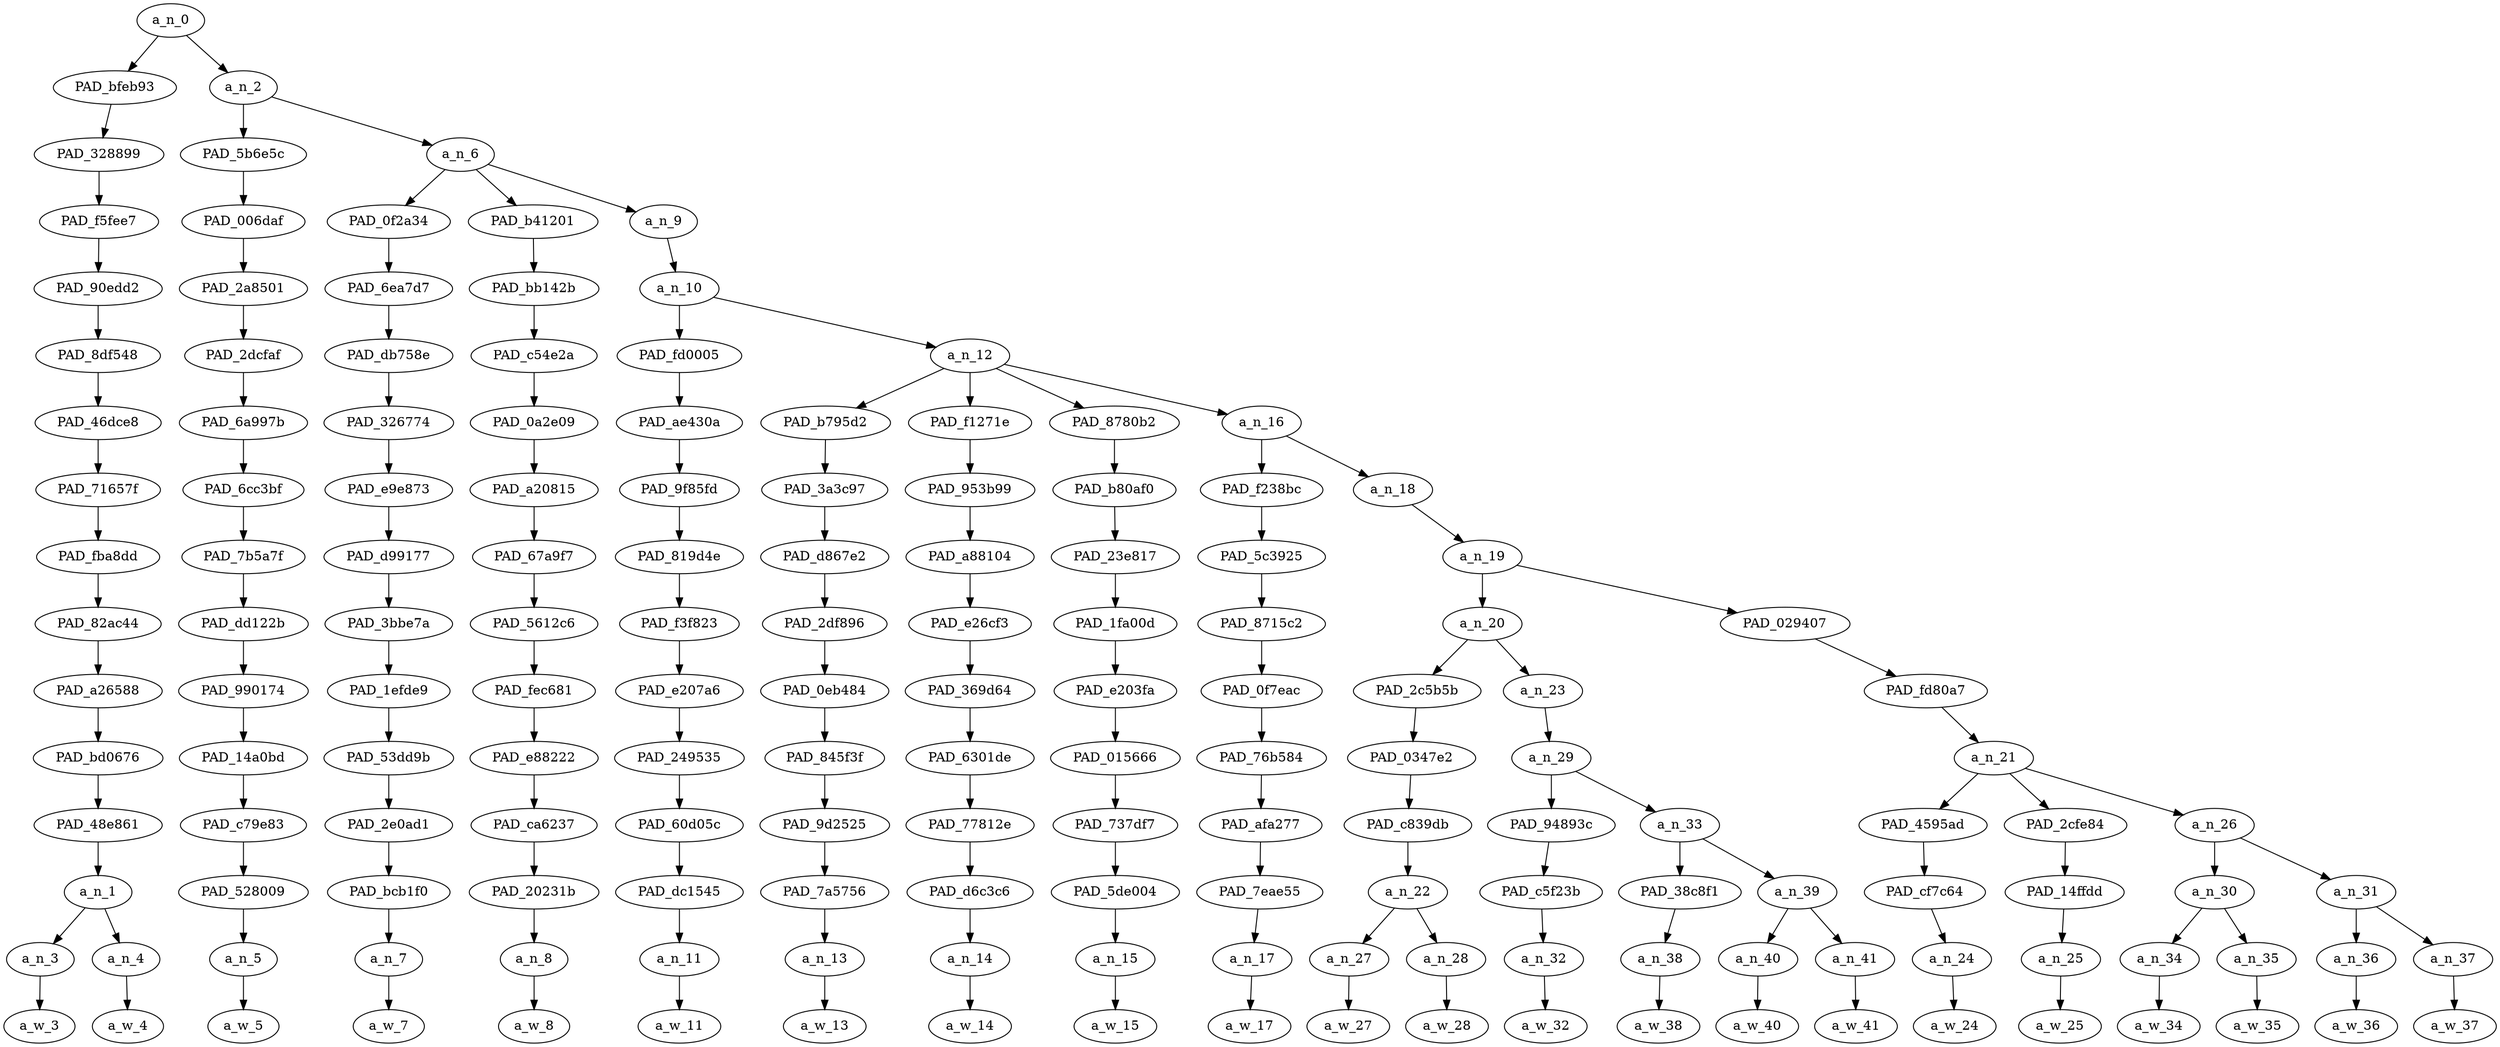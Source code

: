 strict digraph "" {
	a_n_0	[div_dir=-1,
		index=0,
		level=15,
		pos="1.88330078125,15!",
		text_span="[0, 1, 2, 3, 4, 5, 6, 7, 8, 9, 10, 11, 12, 13, 14, 15, 16, 17, 18, 19, 20, 21]",
		value=1.00000002];
	PAD_bfeb93	[div_dir=1,
		index=0,
		level=14,
		pos="0.5,14!",
		text_span="[0, 1]",
		value=0.20965598];
	a_n_0 -> PAD_bfeb93;
	a_n_2	[div_dir=-1,
		index=1,
		level=14,
		pos="3.2666015625,14!",
		text_span="[2, 3, 4, 5, 6, 7, 8, 9, 10, 11, 12, 13, 14, 15, 16, 17, 18, 19, 20, 21]",
		value=0.78998667];
	a_n_0 -> a_n_2;
	PAD_328899	[div_dir=1,
		index=0,
		level=13,
		pos="0.5,13!",
		text_span="[0, 1]",
		value=0.20965598];
	PAD_bfeb93 -> PAD_328899;
	PAD_f5fee7	[div_dir=1,
		index=0,
		level=12,
		pos="0.5,12!",
		text_span="[0, 1]",
		value=0.20965598];
	PAD_328899 -> PAD_f5fee7;
	PAD_90edd2	[div_dir=1,
		index=0,
		level=11,
		pos="0.5,11!",
		text_span="[0, 1]",
		value=0.20965598];
	PAD_f5fee7 -> PAD_90edd2;
	PAD_8df548	[div_dir=1,
		index=0,
		level=10,
		pos="0.5,10!",
		text_span="[0, 1]",
		value=0.20965598];
	PAD_90edd2 -> PAD_8df548;
	PAD_46dce8	[div_dir=1,
		index=0,
		level=9,
		pos="0.5,9!",
		text_span="[0, 1]",
		value=0.20965598];
	PAD_8df548 -> PAD_46dce8;
	PAD_71657f	[div_dir=1,
		index=0,
		level=8,
		pos="0.5,8!",
		text_span="[0, 1]",
		value=0.20965598];
	PAD_46dce8 -> PAD_71657f;
	PAD_fba8dd	[div_dir=1,
		index=0,
		level=7,
		pos="0.5,7!",
		text_span="[0, 1]",
		value=0.20965598];
	PAD_71657f -> PAD_fba8dd;
	PAD_82ac44	[div_dir=1,
		index=0,
		level=6,
		pos="0.5,6!",
		text_span="[0, 1]",
		value=0.20965598];
	PAD_fba8dd -> PAD_82ac44;
	PAD_a26588	[div_dir=1,
		index=0,
		level=5,
		pos="0.5,5!",
		text_span="[0, 1]",
		value=0.20965598];
	PAD_82ac44 -> PAD_a26588;
	PAD_bd0676	[div_dir=1,
		index=0,
		level=4,
		pos="0.5,4!",
		text_span="[0, 1]",
		value=0.20965598];
	PAD_a26588 -> PAD_bd0676;
	PAD_48e861	[div_dir=1,
		index=0,
		level=3,
		pos="0.5,3!",
		text_span="[0, 1]",
		value=0.20965598];
	PAD_bd0676 -> PAD_48e861;
	a_n_1	[div_dir=1,
		index=0,
		level=2,
		pos="0.5,2!",
		text_span="[0, 1]",
		value=0.20965598];
	PAD_48e861 -> a_n_1;
	a_n_3	[div_dir=1,
		index=0,
		level=1,
		pos="0.0,1!",
		text_span="[0]",
		value=0.05424904];
	a_n_1 -> a_n_3;
	a_n_4	[div_dir=-1,
		index=1,
		level=1,
		pos="1.0,1!",
		text_span="[1]",
		value=0.15536454];
	a_n_1 -> a_n_4;
	a_w_3	[div_dir=0,
		index=0,
		level=0,
		pos="0,0!",
		text_span="[0]",
		value="<user>"];
	a_n_3 -> a_w_3;
	a_w_4	[div_dir=0,
		index=1,
		level=0,
		pos="1,0!",
		text_span="[1]",
		value=nazis];
	a_n_4 -> a_w_4;
	PAD_5b6e5c	[div_dir=1,
		index=1,
		level=13,
		pos="2.0,13!",
		text_span="[2]",
		value=0.04295462];
	a_n_2 -> PAD_5b6e5c;
	a_n_6	[div_dir=-1,
		index=2,
		level=13,
		pos="4.533203125,13!",
		text_span="[3, 4, 5, 6, 7, 8, 9, 10, 11, 12, 13, 14, 15, 16, 17, 18, 19, 20, 21]",
		value=0.74665625];
	a_n_2 -> a_n_6;
	PAD_006daf	[div_dir=1,
		index=1,
		level=12,
		pos="2.0,12!",
		text_span="[2]",
		value=0.04295462];
	PAD_5b6e5c -> PAD_006daf;
	PAD_2a8501	[div_dir=1,
		index=1,
		level=11,
		pos="2.0,11!",
		text_span="[2]",
		value=0.04295462];
	PAD_006daf -> PAD_2a8501;
	PAD_2dcfaf	[div_dir=1,
		index=1,
		level=10,
		pos="2.0,10!",
		text_span="[2]",
		value=0.04295462];
	PAD_2a8501 -> PAD_2dcfaf;
	PAD_6a997b	[div_dir=1,
		index=1,
		level=9,
		pos="2.0,9!",
		text_span="[2]",
		value=0.04295462];
	PAD_2dcfaf -> PAD_6a997b;
	PAD_6cc3bf	[div_dir=1,
		index=1,
		level=8,
		pos="2.0,8!",
		text_span="[2]",
		value=0.04295462];
	PAD_6a997b -> PAD_6cc3bf;
	PAD_7b5a7f	[div_dir=1,
		index=1,
		level=7,
		pos="2.0,7!",
		text_span="[2]",
		value=0.04295462];
	PAD_6cc3bf -> PAD_7b5a7f;
	PAD_dd122b	[div_dir=1,
		index=1,
		level=6,
		pos="2.0,6!",
		text_span="[2]",
		value=0.04295462];
	PAD_7b5a7f -> PAD_dd122b;
	PAD_990174	[div_dir=1,
		index=1,
		level=5,
		pos="2.0,5!",
		text_span="[2]",
		value=0.04295462];
	PAD_dd122b -> PAD_990174;
	PAD_14a0bd	[div_dir=1,
		index=1,
		level=4,
		pos="2.0,4!",
		text_span="[2]",
		value=0.04295462];
	PAD_990174 -> PAD_14a0bd;
	PAD_c79e83	[div_dir=1,
		index=1,
		level=3,
		pos="2.0,3!",
		text_span="[2]",
		value=0.04295462];
	PAD_14a0bd -> PAD_c79e83;
	PAD_528009	[div_dir=1,
		index=1,
		level=2,
		pos="2.0,2!",
		text_span="[2]",
		value=0.04295462];
	PAD_c79e83 -> PAD_528009;
	a_n_5	[div_dir=1,
		index=2,
		level=1,
		pos="2.0,1!",
		text_span="[2]",
		value=0.04295462];
	PAD_528009 -> a_n_5;
	a_w_5	[div_dir=0,
		index=2,
		level=0,
		pos="2,0!",
		text_span="[2]",
		value=are];
	a_n_5 -> a_w_5;
	PAD_0f2a34	[div_dir=-1,
		index=2,
		level=12,
		pos="3.0,12!",
		text_span="[3]",
		value=0.03067404];
	a_n_6 -> PAD_0f2a34;
	PAD_b41201	[div_dir=-1,
		index=3,
		level=12,
		pos="4.0,12!",
		text_span="[4]",
		value=0.06511482];
	a_n_6 -> PAD_b41201;
	a_n_9	[div_dir=-1,
		index=4,
		level=12,
		pos="6.599609375,12!",
		text_span="[5, 6, 7, 8, 9, 10, 11, 12, 13, 14, 15, 16, 17, 18, 19, 20, 21]",
		value=0.65045672];
	a_n_6 -> a_n_9;
	PAD_6ea7d7	[div_dir=-1,
		index=2,
		level=11,
		pos="3.0,11!",
		text_span="[3]",
		value=0.03067404];
	PAD_0f2a34 -> PAD_6ea7d7;
	PAD_db758e	[div_dir=-1,
		index=2,
		level=10,
		pos="3.0,10!",
		text_span="[3]",
		value=0.03067404];
	PAD_6ea7d7 -> PAD_db758e;
	PAD_326774	[div_dir=-1,
		index=2,
		level=9,
		pos="3.0,9!",
		text_span="[3]",
		value=0.03067404];
	PAD_db758e -> PAD_326774;
	PAD_e9e873	[div_dir=-1,
		index=2,
		level=8,
		pos="3.0,8!",
		text_span="[3]",
		value=0.03067404];
	PAD_326774 -> PAD_e9e873;
	PAD_d99177	[div_dir=-1,
		index=2,
		level=7,
		pos="3.0,7!",
		text_span="[3]",
		value=0.03067404];
	PAD_e9e873 -> PAD_d99177;
	PAD_3bbe7a	[div_dir=-1,
		index=2,
		level=6,
		pos="3.0,6!",
		text_span="[3]",
		value=0.03067404];
	PAD_d99177 -> PAD_3bbe7a;
	PAD_1efde9	[div_dir=-1,
		index=2,
		level=5,
		pos="3.0,5!",
		text_span="[3]",
		value=0.03067404];
	PAD_3bbe7a -> PAD_1efde9;
	PAD_53dd9b	[div_dir=-1,
		index=2,
		level=4,
		pos="3.0,4!",
		text_span="[3]",
		value=0.03067404];
	PAD_1efde9 -> PAD_53dd9b;
	PAD_2e0ad1	[div_dir=-1,
		index=2,
		level=3,
		pos="3.0,3!",
		text_span="[3]",
		value=0.03067404];
	PAD_53dd9b -> PAD_2e0ad1;
	PAD_bcb1f0	[div_dir=-1,
		index=2,
		level=2,
		pos="3.0,2!",
		text_span="[3]",
		value=0.03067404];
	PAD_2e0ad1 -> PAD_bcb1f0;
	a_n_7	[div_dir=-1,
		index=3,
		level=1,
		pos="3.0,1!",
		text_span="[3]",
		value=0.03067404];
	PAD_bcb1f0 -> a_n_7;
	a_w_7	[div_dir=0,
		index=3,
		level=0,
		pos="3,0!",
		text_span="[3]",
		value=so];
	a_n_7 -> a_w_7;
	PAD_bb142b	[div_dir=-1,
		index=3,
		level=11,
		pos="4.0,11!",
		text_span="[4]",
		value=0.06511482];
	PAD_b41201 -> PAD_bb142b;
	PAD_c54e2a	[div_dir=-1,
		index=3,
		level=10,
		pos="4.0,10!",
		text_span="[4]",
		value=0.06511482];
	PAD_bb142b -> PAD_c54e2a;
	PAD_0a2e09	[div_dir=-1,
		index=3,
		level=9,
		pos="4.0,9!",
		text_span="[4]",
		value=0.06511482];
	PAD_c54e2a -> PAD_0a2e09;
	PAD_a20815	[div_dir=-1,
		index=3,
		level=8,
		pos="4.0,8!",
		text_span="[4]",
		value=0.06511482];
	PAD_0a2e09 -> PAD_a20815;
	PAD_67a9f7	[div_dir=-1,
		index=3,
		level=7,
		pos="4.0,7!",
		text_span="[4]",
		value=0.06511482];
	PAD_a20815 -> PAD_67a9f7;
	PAD_5612c6	[div_dir=-1,
		index=3,
		level=6,
		pos="4.0,6!",
		text_span="[4]",
		value=0.06511482];
	PAD_67a9f7 -> PAD_5612c6;
	PAD_fec681	[div_dir=-1,
		index=3,
		level=5,
		pos="4.0,5!",
		text_span="[4]",
		value=0.06511482];
	PAD_5612c6 -> PAD_fec681;
	PAD_e88222	[div_dir=-1,
		index=3,
		level=4,
		pos="4.0,4!",
		text_span="[4]",
		value=0.06511482];
	PAD_fec681 -> PAD_e88222;
	PAD_ca6237	[div_dir=-1,
		index=3,
		level=3,
		pos="4.0,3!",
		text_span="[4]",
		value=0.06511482];
	PAD_e88222 -> PAD_ca6237;
	PAD_20231b	[div_dir=-1,
		index=3,
		level=2,
		pos="4.0,2!",
		text_span="[4]",
		value=0.06511482];
	PAD_ca6237 -> PAD_20231b;
	a_n_8	[div_dir=-1,
		index=4,
		level=1,
		pos="4.0,1!",
		text_span="[4]",
		value=0.06511482];
	PAD_20231b -> a_n_8;
	a_w_8	[div_dir=0,
		index=4,
		level=0,
		pos="4,0!",
		text_span="[4]",
		value=stupid];
	a_n_8 -> a_w_8;
	a_n_10	[div_dir=-1,
		index=4,
		level=11,
		pos="6.599609375,11!",
		text_span="[5, 6, 7, 8, 9, 10, 11, 12, 13, 14, 15, 16, 17, 18, 19, 20, 21]",
		value=0.65008194];
	a_n_9 -> a_n_10;
	PAD_fd0005	[div_dir=-1,
		index=4,
		level=10,
		pos="5.0,10!",
		text_span="[5]",
		value=0.02224228];
	a_n_10 -> PAD_fd0005;
	a_n_12	[div_dir=-1,
		index=5,
		level=10,
		pos="8.19921875,10!",
		text_span="[6, 7, 8, 9, 10, 11, 12, 13, 14, 15, 16, 17, 18, 19, 20, 21]",
		value=0.62746488];
	a_n_10 -> a_n_12;
	PAD_ae430a	[div_dir=-1,
		index=4,
		level=9,
		pos="5.0,9!",
		text_span="[5]",
		value=0.02224228];
	PAD_fd0005 -> PAD_ae430a;
	PAD_9f85fd	[div_dir=-1,
		index=4,
		level=8,
		pos="5.0,8!",
		text_span="[5]",
		value=0.02224228];
	PAD_ae430a -> PAD_9f85fd;
	PAD_819d4e	[div_dir=-1,
		index=4,
		level=7,
		pos="5.0,7!",
		text_span="[5]",
		value=0.02224228];
	PAD_9f85fd -> PAD_819d4e;
	PAD_f3f823	[div_dir=-1,
		index=4,
		level=6,
		pos="5.0,6!",
		text_span="[5]",
		value=0.02224228];
	PAD_819d4e -> PAD_f3f823;
	PAD_e207a6	[div_dir=-1,
		index=4,
		level=5,
		pos="5.0,5!",
		text_span="[5]",
		value=0.02224228];
	PAD_f3f823 -> PAD_e207a6;
	PAD_249535	[div_dir=-1,
		index=4,
		level=4,
		pos="5.0,4!",
		text_span="[5]",
		value=0.02224228];
	PAD_e207a6 -> PAD_249535;
	PAD_60d05c	[div_dir=-1,
		index=4,
		level=3,
		pos="5.0,3!",
		text_span="[5]",
		value=0.02224228];
	PAD_249535 -> PAD_60d05c;
	PAD_dc1545	[div_dir=-1,
		index=4,
		level=2,
		pos="5.0,2!",
		text_span="[5]",
		value=0.02224228];
	PAD_60d05c -> PAD_dc1545;
	a_n_11	[div_dir=-1,
		index=5,
		level=1,
		pos="5.0,1!",
		text_span="[5]",
		value=0.02224228];
	PAD_dc1545 -> a_n_11;
	a_w_11	[div_dir=0,
		index=5,
		level=0,
		pos="5,0!",
		text_span="[5]",
		value=they];
	a_n_11 -> a_w_11;
	PAD_b795d2	[div_dir=-1,
		index=5,
		level=9,
		pos="6.0,9!",
		text_span="[6]",
		value=0.01879266];
	a_n_12 -> PAD_b795d2;
	PAD_f1271e	[div_dir=1,
		index=6,
		level=9,
		pos="7.0,9!",
		text_span="[7]",
		value=0.04293291];
	a_n_12 -> PAD_f1271e;
	PAD_8780b2	[div_dir=-1,
		index=7,
		level=9,
		pos="8.0,9!",
		text_span="[8]",
		value=0.01376951];
	a_n_12 -> PAD_8780b2;
	a_n_16	[div_dir=-1,
		index=8,
		level=9,
		pos="11.796875,9!",
		text_span="[9, 10, 11, 12, 13, 14, 15, 16, 17, 18, 19, 20, 21]",
		value=0.55159004];
	a_n_12 -> a_n_16;
	PAD_3a3c97	[div_dir=-1,
		index=5,
		level=8,
		pos="6.0,8!",
		text_span="[6]",
		value=0.01879266];
	PAD_b795d2 -> PAD_3a3c97;
	PAD_d867e2	[div_dir=-1,
		index=5,
		level=7,
		pos="6.0,7!",
		text_span="[6]",
		value=0.01879266];
	PAD_3a3c97 -> PAD_d867e2;
	PAD_2df896	[div_dir=-1,
		index=5,
		level=6,
		pos="6.0,6!",
		text_span="[6]",
		value=0.01879266];
	PAD_d867e2 -> PAD_2df896;
	PAD_0eb484	[div_dir=-1,
		index=5,
		level=5,
		pos="6.0,5!",
		text_span="[6]",
		value=0.01879266];
	PAD_2df896 -> PAD_0eb484;
	PAD_845f3f	[div_dir=-1,
		index=5,
		level=4,
		pos="6.0,4!",
		text_span="[6]",
		value=0.01879266];
	PAD_0eb484 -> PAD_845f3f;
	PAD_9d2525	[div_dir=-1,
		index=5,
		level=3,
		pos="6.0,3!",
		text_span="[6]",
		value=0.01879266];
	PAD_845f3f -> PAD_9d2525;
	PAD_7a5756	[div_dir=-1,
		index=5,
		level=2,
		pos="6.0,2!",
		text_span="[6]",
		value=0.01879266];
	PAD_9d2525 -> PAD_7a5756;
	a_n_13	[div_dir=-1,
		index=6,
		level=1,
		pos="6.0,1!",
		text_span="[6]",
		value=0.01879266];
	PAD_7a5756 -> a_n_13;
	a_w_13	[div_dir=0,
		index=6,
		level=0,
		pos="6,0!",
		text_span="[6]",
		value=don];
	a_n_13 -> a_w_13;
	PAD_953b99	[div_dir=1,
		index=6,
		level=8,
		pos="7.0,8!",
		text_span="[7]",
		value=0.04293291];
	PAD_f1271e -> PAD_953b99;
	PAD_a88104	[div_dir=1,
		index=6,
		level=7,
		pos="7.0,7!",
		text_span="[7]",
		value=0.04293291];
	PAD_953b99 -> PAD_a88104;
	PAD_e26cf3	[div_dir=1,
		index=6,
		level=6,
		pos="7.0,6!",
		text_span="[7]",
		value=0.04293291];
	PAD_a88104 -> PAD_e26cf3;
	PAD_369d64	[div_dir=1,
		index=6,
		level=5,
		pos="7.0,5!",
		text_span="[7]",
		value=0.04293291];
	PAD_e26cf3 -> PAD_369d64;
	PAD_6301de	[div_dir=1,
		index=6,
		level=4,
		pos="7.0,4!",
		text_span="[7]",
		value=0.04293291];
	PAD_369d64 -> PAD_6301de;
	PAD_77812e	[div_dir=1,
		index=6,
		level=3,
		pos="7.0,3!",
		text_span="[7]",
		value=0.04293291];
	PAD_6301de -> PAD_77812e;
	PAD_d6c3c6	[div_dir=1,
		index=6,
		level=2,
		pos="7.0,2!",
		text_span="[7]",
		value=0.04293291];
	PAD_77812e -> PAD_d6c3c6;
	a_n_14	[div_dir=1,
		index=7,
		level=1,
		pos="7.0,1!",
		text_span="[7]",
		value=0.04293291];
	PAD_d6c3c6 -> a_n_14;
	a_w_14	[div_dir=0,
		index=7,
		level=0,
		pos="7,0!",
		text_span="[7]",
		value=’];
	a_n_14 -> a_w_14;
	PAD_b80af0	[div_dir=-1,
		index=7,
		level=8,
		pos="8.0,8!",
		text_span="[8]",
		value=0.01376951];
	PAD_8780b2 -> PAD_b80af0;
	PAD_23e817	[div_dir=-1,
		index=7,
		level=7,
		pos="8.0,7!",
		text_span="[8]",
		value=0.01376951];
	PAD_b80af0 -> PAD_23e817;
	PAD_1fa00d	[div_dir=-1,
		index=7,
		level=6,
		pos="8.0,6!",
		text_span="[8]",
		value=0.01376951];
	PAD_23e817 -> PAD_1fa00d;
	PAD_e203fa	[div_dir=-1,
		index=7,
		level=5,
		pos="8.0,5!",
		text_span="[8]",
		value=0.01376951];
	PAD_1fa00d -> PAD_e203fa;
	PAD_015666	[div_dir=-1,
		index=7,
		level=4,
		pos="8.0,4!",
		text_span="[8]",
		value=0.01376951];
	PAD_e203fa -> PAD_015666;
	PAD_737df7	[div_dir=-1,
		index=7,
		level=3,
		pos="8.0,3!",
		text_span="[8]",
		value=0.01376951];
	PAD_015666 -> PAD_737df7;
	PAD_5de004	[div_dir=-1,
		index=7,
		level=2,
		pos="8.0,2!",
		text_span="[8]",
		value=0.01376951];
	PAD_737df7 -> PAD_5de004;
	a_n_15	[div_dir=-1,
		index=8,
		level=1,
		pos="8.0,1!",
		text_span="[8]",
		value=0.01376951];
	PAD_5de004 -> a_n_15;
	a_w_15	[div_dir=0,
		index=8,
		level=0,
		pos="8,0!",
		text_span="[8]",
		value=t];
	a_n_15 -> a_w_15;
	PAD_f238bc	[div_dir=1,
		index=8,
		level=8,
		pos="9.0,8!",
		text_span="[9]",
		value=0.02752404];
	a_n_16 -> PAD_f238bc;
	a_n_18	[div_dir=-1,
		index=9,
		level=8,
		pos="14.59375,8!",
		text_span="[10, 11, 12, 13, 14, 15, 16, 17, 18, 19, 20, 21]",
		value=0.52358191];
	a_n_16 -> a_n_18;
	PAD_5c3925	[div_dir=1,
		index=8,
		level=7,
		pos="9.0,7!",
		text_span="[9]",
		value=0.02752404];
	PAD_f238bc -> PAD_5c3925;
	PAD_8715c2	[div_dir=1,
		index=8,
		level=6,
		pos="9.0,6!",
		text_span="[9]",
		value=0.02752404];
	PAD_5c3925 -> PAD_8715c2;
	PAD_0f7eac	[div_dir=1,
		index=8,
		level=5,
		pos="9.0,5!",
		text_span="[9]",
		value=0.02752404];
	PAD_8715c2 -> PAD_0f7eac;
	PAD_76b584	[div_dir=1,
		index=8,
		level=4,
		pos="9.0,4!",
		text_span="[9]",
		value=0.02752404];
	PAD_0f7eac -> PAD_76b584;
	PAD_afa277	[div_dir=1,
		index=8,
		level=3,
		pos="9.0,3!",
		text_span="[9]",
		value=0.02752404];
	PAD_76b584 -> PAD_afa277;
	PAD_7eae55	[div_dir=1,
		index=8,
		level=2,
		pos="9.0,2!",
		text_span="[9]",
		value=0.02752404];
	PAD_afa277 -> PAD_7eae55;
	a_n_17	[div_dir=1,
		index=9,
		level=1,
		pos="9.0,1!",
		text_span="[9]",
		value=0.02752404];
	PAD_7eae55 -> a_n_17;
	a_w_17	[div_dir=0,
		index=9,
		level=0,
		pos="9,0!",
		text_span="[9]",
		value=realize];
	a_n_17 -> a_w_17;
	a_n_19	[div_dir=-1,
		index=9,
		level=7,
		pos="14.59375,7!",
		text_span="[10, 11, 12, 13, 14, 15, 16, 17, 18, 19, 20, 21]",
		value=0.52307801];
	a_n_18 -> a_n_19;
	a_n_20	[div_dir=1,
		index=9,
		level=6,
		pos="11.6875,6!",
		text_span="[10, 11, 12, 13, 14, 15]",
		value=0.15750078];
	a_n_19 -> a_n_20;
	PAD_029407	[div_dir=-1,
		index=10,
		level=6,
		pos="17.5,6!",
		text_span="[16, 17, 18, 19, 20, 21]",
		value=0.36507333];
	a_n_19 -> PAD_029407;
	PAD_2c5b5b	[div_dir=-1,
		index=9,
		level=5,
		pos="10.5,5!",
		text_span="[10, 11]",
		value=0.07067703];
	a_n_20 -> PAD_2c5b5b;
	a_n_23	[div_dir=1,
		index=10,
		level=5,
		pos="12.875,5!",
		text_span="[12, 13, 14, 15]",
		value=0.08676886];
	a_n_20 -> a_n_23;
	PAD_0347e2	[div_dir=-1,
		index=9,
		level=4,
		pos="10.5,4!",
		text_span="[10, 11]",
		value=0.07067703];
	PAD_2c5b5b -> PAD_0347e2;
	PAD_c839db	[div_dir=-1,
		index=9,
		level=3,
		pos="10.5,3!",
		text_span="[10, 11]",
		value=0.07067703];
	PAD_0347e2 -> PAD_c839db;
	a_n_22	[div_dir=-1,
		index=9,
		level=2,
		pos="10.5,2!",
		text_span="[10, 11]",
		value=0.07067703];
	PAD_c839db -> a_n_22;
	a_n_27	[div_dir=-1,
		index=10,
		level=1,
		pos="10.0,1!",
		text_span="[10]",
		value=0.02536662];
	a_n_22 -> a_n_27;
	a_n_28	[div_dir=1,
		index=11,
		level=1,
		pos="11.0,1!",
		text_span="[11]",
		value=0.04520622];
	a_n_22 -> a_n_28;
	a_w_27	[div_dir=0,
		index=10,
		level=0,
		pos="10,0!",
		text_span="[10]",
		value=the];
	a_n_27 -> a_w_27;
	a_w_28	[div_dir=0,
		index=11,
		level=0,
		pos="11,0!",
		text_span="[11]",
		value=symbol];
	a_n_28 -> a_w_28;
	a_n_29	[div_dir=1,
		index=10,
		level=4,
		pos="12.875,4!",
		text_span="[12, 13, 14, 15]",
		value=0.08662701];
	a_n_23 -> a_n_29;
	PAD_94893c	[div_dir=1,
		index=10,
		level=3,
		pos="12.0,3!",
		text_span="[12]",
		value=0.01944056];
	a_n_29 -> PAD_94893c;
	a_n_33	[div_dir=1,
		index=11,
		level=3,
		pos="13.75,3!",
		text_span="[13, 14, 15]",
		value=0.06704459];
	a_n_29 -> a_n_33;
	PAD_c5f23b	[div_dir=1,
		index=10,
		level=2,
		pos="12.0,2!",
		text_span="[12]",
		value=0.01944056];
	PAD_94893c -> PAD_c5f23b;
	a_n_32	[div_dir=1,
		index=12,
		level=1,
		pos="12.0,1!",
		text_span="[12]",
		value=0.01944056];
	PAD_c5f23b -> a_n_32;
	a_w_32	[div_dir=0,
		index=12,
		level=0,
		pos="12,0!",
		text_span="[12]",
		value=they1];
	a_n_32 -> a_w_32;
	PAD_38c8f1	[div_dir=1,
		index=11,
		level=2,
		pos="13.0,2!",
		text_span="[13]",
		value=0.02436995];
	a_n_33 -> PAD_38c8f1;
	a_n_39	[div_dir=1,
		index=12,
		level=2,
		pos="14.5,2!",
		text_span="[14, 15]",
		value=0.04254371];
	a_n_33 -> a_n_39;
	a_n_38	[div_dir=1,
		index=13,
		level=1,
		pos="13.0,1!",
		text_span="[13]",
		value=0.02436995];
	PAD_38c8f1 -> a_n_38;
	a_w_38	[div_dir=0,
		index=13,
		level=0,
		pos="13,0!",
		text_span="[13]",
		value=took];
	a_n_38 -> a_w_38;
	a_n_40	[div_dir=-1,
		index=14,
		level=1,
		pos="14.0,1!",
		text_span="[14]",
		value=0.02182227];
	a_n_39 -> a_n_40;
	a_n_41	[div_dir=1,
		index=15,
		level=1,
		pos="15.0,1!",
		text_span="[15]",
		value=0.02058488];
	a_n_39 -> a_n_41;
	a_w_40	[div_dir=0,
		index=14,
		level=0,
		pos="14,0!",
		text_span="[14]",
		value=for];
	a_n_40 -> a_w_40;
	a_w_41	[div_dir=0,
		index=15,
		level=0,
		pos="15,0!",
		text_span="[15]",
		value=them];
	a_n_41 -> a_w_41;
	PAD_fd80a7	[div_dir=-1,
		index=11,
		level=5,
		pos="17.5,5!",
		text_span="[16, 17, 18, 19, 20, 21]",
		value=0.36507333];
	PAD_029407 -> PAD_fd80a7;
	a_n_21	[div_dir=-1,
		index=11,
		level=4,
		pos="17.5,4!",
		text_span="[16, 17, 18, 19, 20, 21]",
		value=0.36507333];
	PAD_fd80a7 -> a_n_21;
	PAD_4595ad	[div_dir=1,
		index=12,
		level=3,
		pos="16.0,3!",
		text_span="[16]",
		value=0.02105664];
	a_n_21 -> PAD_4595ad;
	PAD_2cfe84	[div_dir=1,
		index=13,
		level=3,
		pos="17.0,3!",
		text_span="[17]",
		value=0.02140677];
	a_n_21 -> PAD_2cfe84;
	a_n_26	[div_dir=-1,
		index=14,
		level=3,
		pos="19.5,3!",
		text_span="[18, 19, 20, 21]",
		value=0.32183729];
	a_n_21 -> a_n_26;
	PAD_cf7c64	[div_dir=1,
		index=13,
		level=2,
		pos="16.0,2!",
		text_span="[16]",
		value=0.02105664];
	PAD_4595ad -> PAD_cf7c64;
	a_n_24	[div_dir=1,
		index=16,
		level=1,
		pos="16.0,1!",
		text_span="[16]",
		value=0.02105664];
	PAD_cf7c64 -> a_n_24;
	a_w_24	[div_dir=0,
		index=16,
		level=0,
		pos="16,0!",
		text_span="[16]",
		value=was];
	a_n_24 -> a_w_24;
	PAD_14ffdd	[div_dir=1,
		index=14,
		level=2,
		pos="17.0,2!",
		text_span="[17]",
		value=0.02140677];
	PAD_2cfe84 -> PAD_14ffdd;
	a_n_25	[div_dir=1,
		index=17,
		level=1,
		pos="17.0,1!",
		text_span="[17]",
		value=0.02140677];
	PAD_14ffdd -> a_n_25;
	a_w_25	[div_dir=0,
		index=17,
		level=0,
		pos="17,0!",
		text_span="[17]",
		value=actually];
	a_n_25 -> a_w_25;
	a_n_30	[div_dir=1,
		index=15,
		level=2,
		pos="18.5,2!",
		text_span="[18, 19]",
		value=0.07475444];
	a_n_26 -> a_n_30;
	a_n_31	[div_dir=-1,
		index=16,
		level=2,
		pos="20.5,2!",
		text_span="[20, 21]",
		value=0.24611174];
	a_n_26 -> a_n_31;
	a_n_34	[div_dir=1,
		index=18,
		level=1,
		pos="18.0,1!",
		text_span="[18]",
		value=0.02403796];
	a_n_30 -> a_n_34;
	a_n_35	[div_dir=1,
		index=19,
		level=1,
		pos="19.0,1!",
		text_span="[19]",
		value=0.05065414];
	a_n_30 -> a_n_35;
	a_w_34	[div_dir=0,
		index=18,
		level=0,
		pos="18,0!",
		text_span="[18]",
		value=a];
	a_n_34 -> a_w_34;
	a_w_35	[div_dir=0,
		index=19,
		level=0,
		pos="19,0!",
		text_span="[19]",
		value=symbol1];
	a_n_35 -> a_w_35;
	a_n_36	[div_dir=-1,
		index=20,
		level=1,
		pos="20.0,1!",
		text_span="[20]",
		value=0.05526807];
	a_n_31 -> a_n_36;
	a_n_37	[div_dir=-1,
		index=21,
		level=1,
		pos="21.0,1!",
		text_span="[21]",
		value=0.18936142];
	a_n_31 -> a_n_37;
	a_w_36	[div_dir=0,
		index=20,
		level=0,
		pos="20,0!",
		text_span="[20]",
		value=of];
	a_n_36 -> a_w_36;
	a_w_37	[div_dir=0,
		index=21,
		level=0,
		pos="21,0!",
		text_span="[21]",
		value=buddhism];
	a_n_37 -> a_w_37;
}
